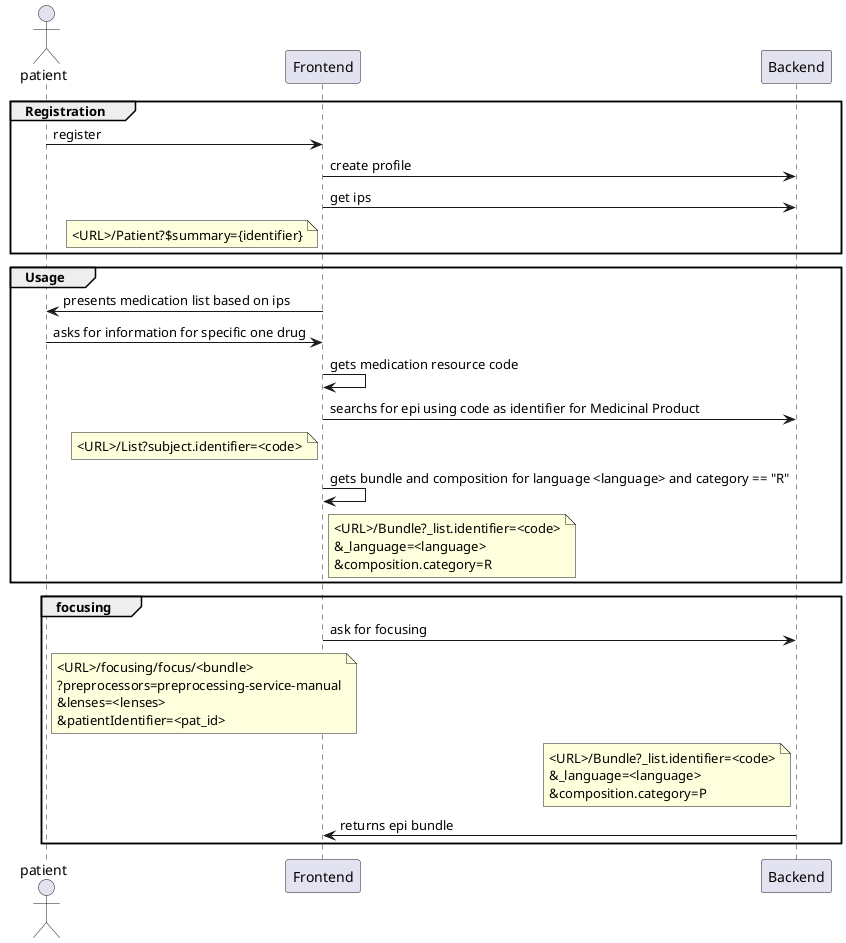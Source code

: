 @startuml
actor       patient       as pat

participant Frontend as fe
participant Backend as be
/'
actor       Physician       as phy

boundary    Boundary    as Foo2
control     Control     as Foo3
entity      Entity      as Foo4
collections Collections as Foo6
queue       Queue       as Foo7
Foo -> Foo5 : To database
Foo -> Foo6 : To collections
Foo -> Foo7: To queue
database    MPI    as mpi

'/
/'phy -> ehr : add information across several appointments
'/
group Registration

pat -> fe : register
fe -> be : create profile
fe -> be : get ips 
note left of fe : <URL>/Patient?$summary={identifier}

end


group Usage
fe -> pat: presents medication list based on ips
pat -> fe : asks for information for specific one drug
fe -> fe : gets medication resource code
fe -> be: searchs for epi using code as identifier for Medicinal Product
note left of fe
 <URL>/List?subject.identifier=<code>
 end note
fe -> fe: gets bundle and composition for language <language> and category == "R"

note right of fe
 <URL>/Bundle?_list.identifier=<code>
 &_language=<language>
 &composition.category=R
 end note
end

group focusing
fe -> be: ask for focusing
note right of pat 
<URL>/focusing/focus/<bundle>
?preprocessors=preprocessing-service-manual
&lenses=<lenses>
&patientIdentifier=<pat_id>
end note

note left of be 
<URL>/Bundle?_list.identifier=<code>
&_language=<language>
&composition.category=P
end note

be -> fe: returns epi bundle


end
@enduml